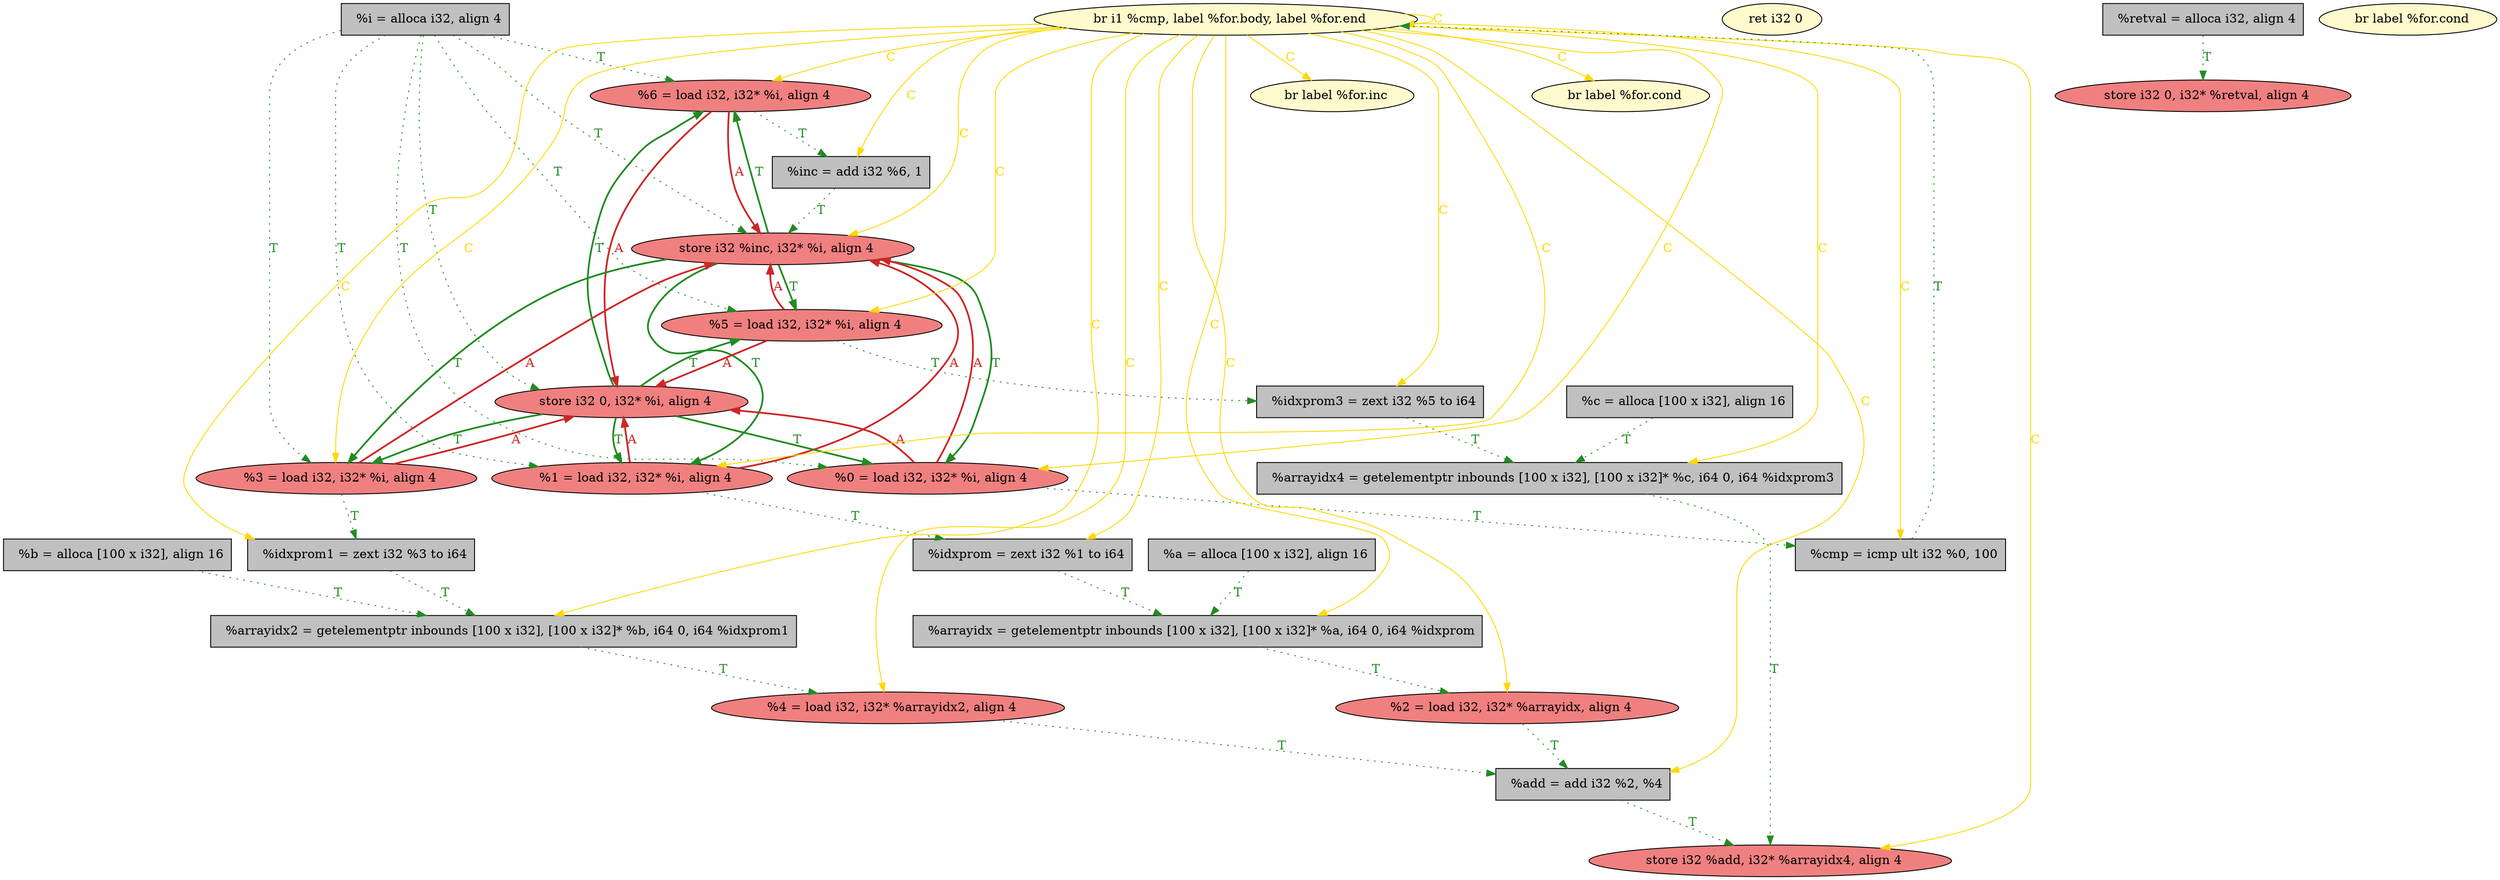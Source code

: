 
digraph G {


node28 [fillcolor=grey,label="  %idxprom = zext i32 %1 to i64",shape=rectangle,style=filled ]
node25 [fillcolor=grey,label="  %c = alloca [100 x i32], align 16",shape=rectangle,style=filled ]
node22 [fillcolor=lemonchiffon,label="  br label %for.inc",shape=ellipse,style=filled ]
node21 [fillcolor=grey,label="  %a = alloca [100 x i32], align 16",shape=rectangle,style=filled ]
node29 [fillcolor=grey,label="  %idxprom1 = zext i32 %3 to i64",shape=rectangle,style=filled ]
node20 [fillcolor=lemonchiffon,label="  ret i32 0",shape=ellipse,style=filled ]
node19 [fillcolor=lightcoral,label="  %6 = load i32, i32* %i, align 4",shape=ellipse,style=filled ]
node18 [fillcolor=lightcoral,label="  store i32 %inc, i32* %i, align 4",shape=ellipse,style=filled ]
node17 [fillcolor=lightcoral,label="  %1 = load i32, i32* %i, align 4",shape=ellipse,style=filled ]
node27 [fillcolor=grey,label="  %i = alloca i32, align 4",shape=rectangle,style=filled ]
node16 [fillcolor=grey,label="  %b = alloca [100 x i32], align 16",shape=rectangle,style=filled ]
node4 [fillcolor=lightcoral,label="  %3 = load i32, i32* %i, align 4",shape=ellipse,style=filled ]
node8 [fillcolor=lightcoral,label="  %0 = load i32, i32* %i, align 4",shape=ellipse,style=filled ]
node26 [fillcolor=grey,label="  %arrayidx = getelementptr inbounds [100 x i32], [100 x i32]* %a, i64 0, i64 %idxprom",shape=rectangle,style=filled ]
node15 [fillcolor=lightcoral,label="  %4 = load i32, i32* %arrayidx2, align 4",shape=ellipse,style=filled ]
node0 [fillcolor=lightcoral,label="  %2 = load i32, i32* %arrayidx, align 4",shape=ellipse,style=filled ]
node24 [fillcolor=lightcoral,label="  store i32 0, i32* %retval, align 4",shape=ellipse,style=filled ]
node11 [fillcolor=lightcoral,label="  store i32 0, i32* %i, align 4",shape=ellipse,style=filled ]
node3 [fillcolor=grey,label="  %add = add i32 %2, %4",shape=rectangle,style=filled ]
node2 [fillcolor=lemonchiffon,label="  br i1 %cmp, label %for.body, label %for.end",shape=ellipse,style=filled ]
node12 [fillcolor=grey,label="  %inc = add i32 %6, 1",shape=rectangle,style=filled ]
node13 [fillcolor=lightcoral,label="  store i32 %add, i32* %arrayidx4, align 4",shape=ellipse,style=filled ]
node1 [fillcolor=grey,label="  %idxprom3 = zext i32 %5 to i64",shape=rectangle,style=filled ]
node6 [fillcolor=grey,label="  %cmp = icmp ult i32 %0, 100",shape=rectangle,style=filled ]
node14 [fillcolor=lemonchiffon,label="  br label %for.cond",shape=ellipse,style=filled ]
node7 [fillcolor=grey,label="  %retval = alloca i32, align 4",shape=rectangle,style=filled ]
node23 [fillcolor=grey,label="  %arrayidx2 = getelementptr inbounds [100 x i32], [100 x i32]* %b, i64 0, i64 %idxprom1",shape=rectangle,style=filled ]
node9 [fillcolor=lemonchiffon,label="  br label %for.cond",shape=ellipse,style=filled ]
node5 [fillcolor=grey,label="  %arrayidx4 = getelementptr inbounds [100 x i32], [100 x i32]* %c, i64 0, i64 %idxprom3",shape=rectangle,style=filled ]
node10 [fillcolor=lightcoral,label="  %5 = load i32, i32* %i, align 4",shape=ellipse,style=filled ]

node19->node11 [style=solid,color=firebrick3,label="A",penwidth=2.0,fontcolor=firebrick3 ]
node8->node11 [style=solid,color=firebrick3,label="A",penwidth=2.0,fontcolor=firebrick3 ]
node17->node11 [style=solid,color=firebrick3,label="A",penwidth=2.0,fontcolor=firebrick3 ]
node4->node29 [style=dotted,color=forestgreen,label="T",penwidth=1.0,fontcolor=forestgreen ]
node2->node0 [color=gold,label="C",fontcolor=gold ]
node4->node11 [style=solid,color=firebrick3,label="A",penwidth=2.0,fontcolor=firebrick3 ]
node28->node26 [style=dotted,color=forestgreen,label="T",penwidth=1.0,fontcolor=forestgreen ]
node7->node24 [style=dotted,color=forestgreen,label="T",penwidth=1.0,fontcolor=forestgreen ]
node16->node23 [style=dotted,color=forestgreen,label="T",penwidth=1.0,fontcolor=forestgreen ]
node27->node4 [style=dotted,color=forestgreen,label="T",penwidth=1.0,fontcolor=forestgreen ]
node2->node22 [color=gold,label="C",fontcolor=gold ]
node27->node17 [style=dotted,color=forestgreen,label="T",penwidth=1.0,fontcolor=forestgreen ]
node11->node19 [style=solid,color=forestgreen,label="T",penwidth=2.0,fontcolor=forestgreen ]
node8->node6 [style=dotted,color=forestgreen,label="T",penwidth=1.0,fontcolor=forestgreen ]
node29->node23 [style=dotted,color=forestgreen,label="T",penwidth=1.0,fontcolor=forestgreen ]
node2->node8 [color=gold,label="C",fontcolor=gold ]
node10->node1 [style=dotted,color=forestgreen,label="T",penwidth=1.0,fontcolor=forestgreen ]
node2->node5 [color=gold,label="C",fontcolor=gold ]
node2->node15 [color=gold,label="C",fontcolor=gold ]
node18->node4 [style=solid,color=forestgreen,label="T",penwidth=2.0,fontcolor=forestgreen ]
node10->node18 [style=solid,color=firebrick3,label="A",penwidth=2.0,fontcolor=firebrick3 ]
node26->node0 [style=dotted,color=forestgreen,label="T",penwidth=1.0,fontcolor=forestgreen ]
node15->node3 [style=dotted,color=forestgreen,label="T",penwidth=1.0,fontcolor=forestgreen ]
node4->node18 [style=solid,color=firebrick3,label="A",penwidth=2.0,fontcolor=firebrick3 ]
node18->node19 [style=solid,color=forestgreen,label="T",penwidth=2.0,fontcolor=forestgreen ]
node2->node2 [color=gold,label="C",fontcolor=gold ]
node2->node1 [color=gold,label="C",fontcolor=gold ]
node27->node8 [style=dotted,color=forestgreen,label="T",penwidth=1.0,fontcolor=forestgreen ]
node19->node12 [style=dotted,color=forestgreen,label="T",penwidth=1.0,fontcolor=forestgreen ]
node18->node10 [style=solid,color=forestgreen,label="T",penwidth=2.0,fontcolor=forestgreen ]
node27->node19 [style=dotted,color=forestgreen,label="T",penwidth=1.0,fontcolor=forestgreen ]
node19->node18 [style=solid,color=firebrick3,label="A",penwidth=2.0,fontcolor=firebrick3 ]
node2->node19 [color=gold,label="C",fontcolor=gold ]
node1->node5 [style=dotted,color=forestgreen,label="T",penwidth=1.0,fontcolor=forestgreen ]
node11->node4 [style=solid,color=forestgreen,label="T",penwidth=2.0,fontcolor=forestgreen ]
node2->node18 [color=gold,label="C",fontcolor=gold ]
node18->node17 [style=solid,color=forestgreen,label="T",penwidth=2.0,fontcolor=forestgreen ]
node2->node4 [color=gold,label="C",fontcolor=gold ]
node2->node14 [color=gold,label="C",fontcolor=gold ]
node27->node10 [style=dotted,color=forestgreen,label="T",penwidth=1.0,fontcolor=forestgreen ]
node2->node26 [color=gold,label="C",fontcolor=gold ]
node3->node13 [style=dotted,color=forestgreen,label="T",penwidth=1.0,fontcolor=forestgreen ]
node2->node3 [color=gold,label="C",fontcolor=gold ]
node17->node18 [style=solid,color=firebrick3,label="A",penwidth=2.0,fontcolor=firebrick3 ]
node2->node10 [color=gold,label="C",fontcolor=gold ]
node2->node29 [color=gold,label="C",fontcolor=gold ]
node10->node11 [style=solid,color=firebrick3,label="A",penwidth=2.0,fontcolor=firebrick3 ]
node2->node28 [color=gold,label="C",fontcolor=gold ]
node2->node12 [color=gold,label="C",fontcolor=gold ]
node0->node3 [style=dotted,color=forestgreen,label="T",penwidth=1.0,fontcolor=forestgreen ]
node25->node5 [style=dotted,color=forestgreen,label="T",penwidth=1.0,fontcolor=forestgreen ]
node8->node18 [style=solid,color=firebrick3,label="A",penwidth=2.0,fontcolor=firebrick3 ]
node2->node13 [color=gold,label="C",fontcolor=gold ]
node17->node28 [style=dotted,color=forestgreen,label="T",penwidth=1.0,fontcolor=forestgreen ]
node21->node26 [style=dotted,color=forestgreen,label="T",penwidth=1.0,fontcolor=forestgreen ]
node11->node8 [style=solid,color=forestgreen,label="T",penwidth=2.0,fontcolor=forestgreen ]
node2->node23 [color=gold,label="C",fontcolor=gold ]
node11->node17 [style=solid,color=forestgreen,label="T",penwidth=2.0,fontcolor=forestgreen ]
node6->node2 [style=dotted,color=forestgreen,label="T",penwidth=1.0,fontcolor=forestgreen ]
node2->node17 [color=gold,label="C",fontcolor=gold ]
node27->node11 [style=dotted,color=forestgreen,label="T",penwidth=1.0,fontcolor=forestgreen ]
node27->node18 [style=dotted,color=forestgreen,label="T",penwidth=1.0,fontcolor=forestgreen ]
node23->node15 [style=dotted,color=forestgreen,label="T",penwidth=1.0,fontcolor=forestgreen ]
node2->node6 [color=gold,label="C",fontcolor=gold ]
node18->node8 [style=solid,color=forestgreen,label="T",penwidth=2.0,fontcolor=forestgreen ]
node12->node18 [style=dotted,color=forestgreen,label="T",penwidth=1.0,fontcolor=forestgreen ]
node5->node13 [style=dotted,color=forestgreen,label="T",penwidth=1.0,fontcolor=forestgreen ]
node11->node10 [style=solid,color=forestgreen,label="T",penwidth=2.0,fontcolor=forestgreen ]


}
